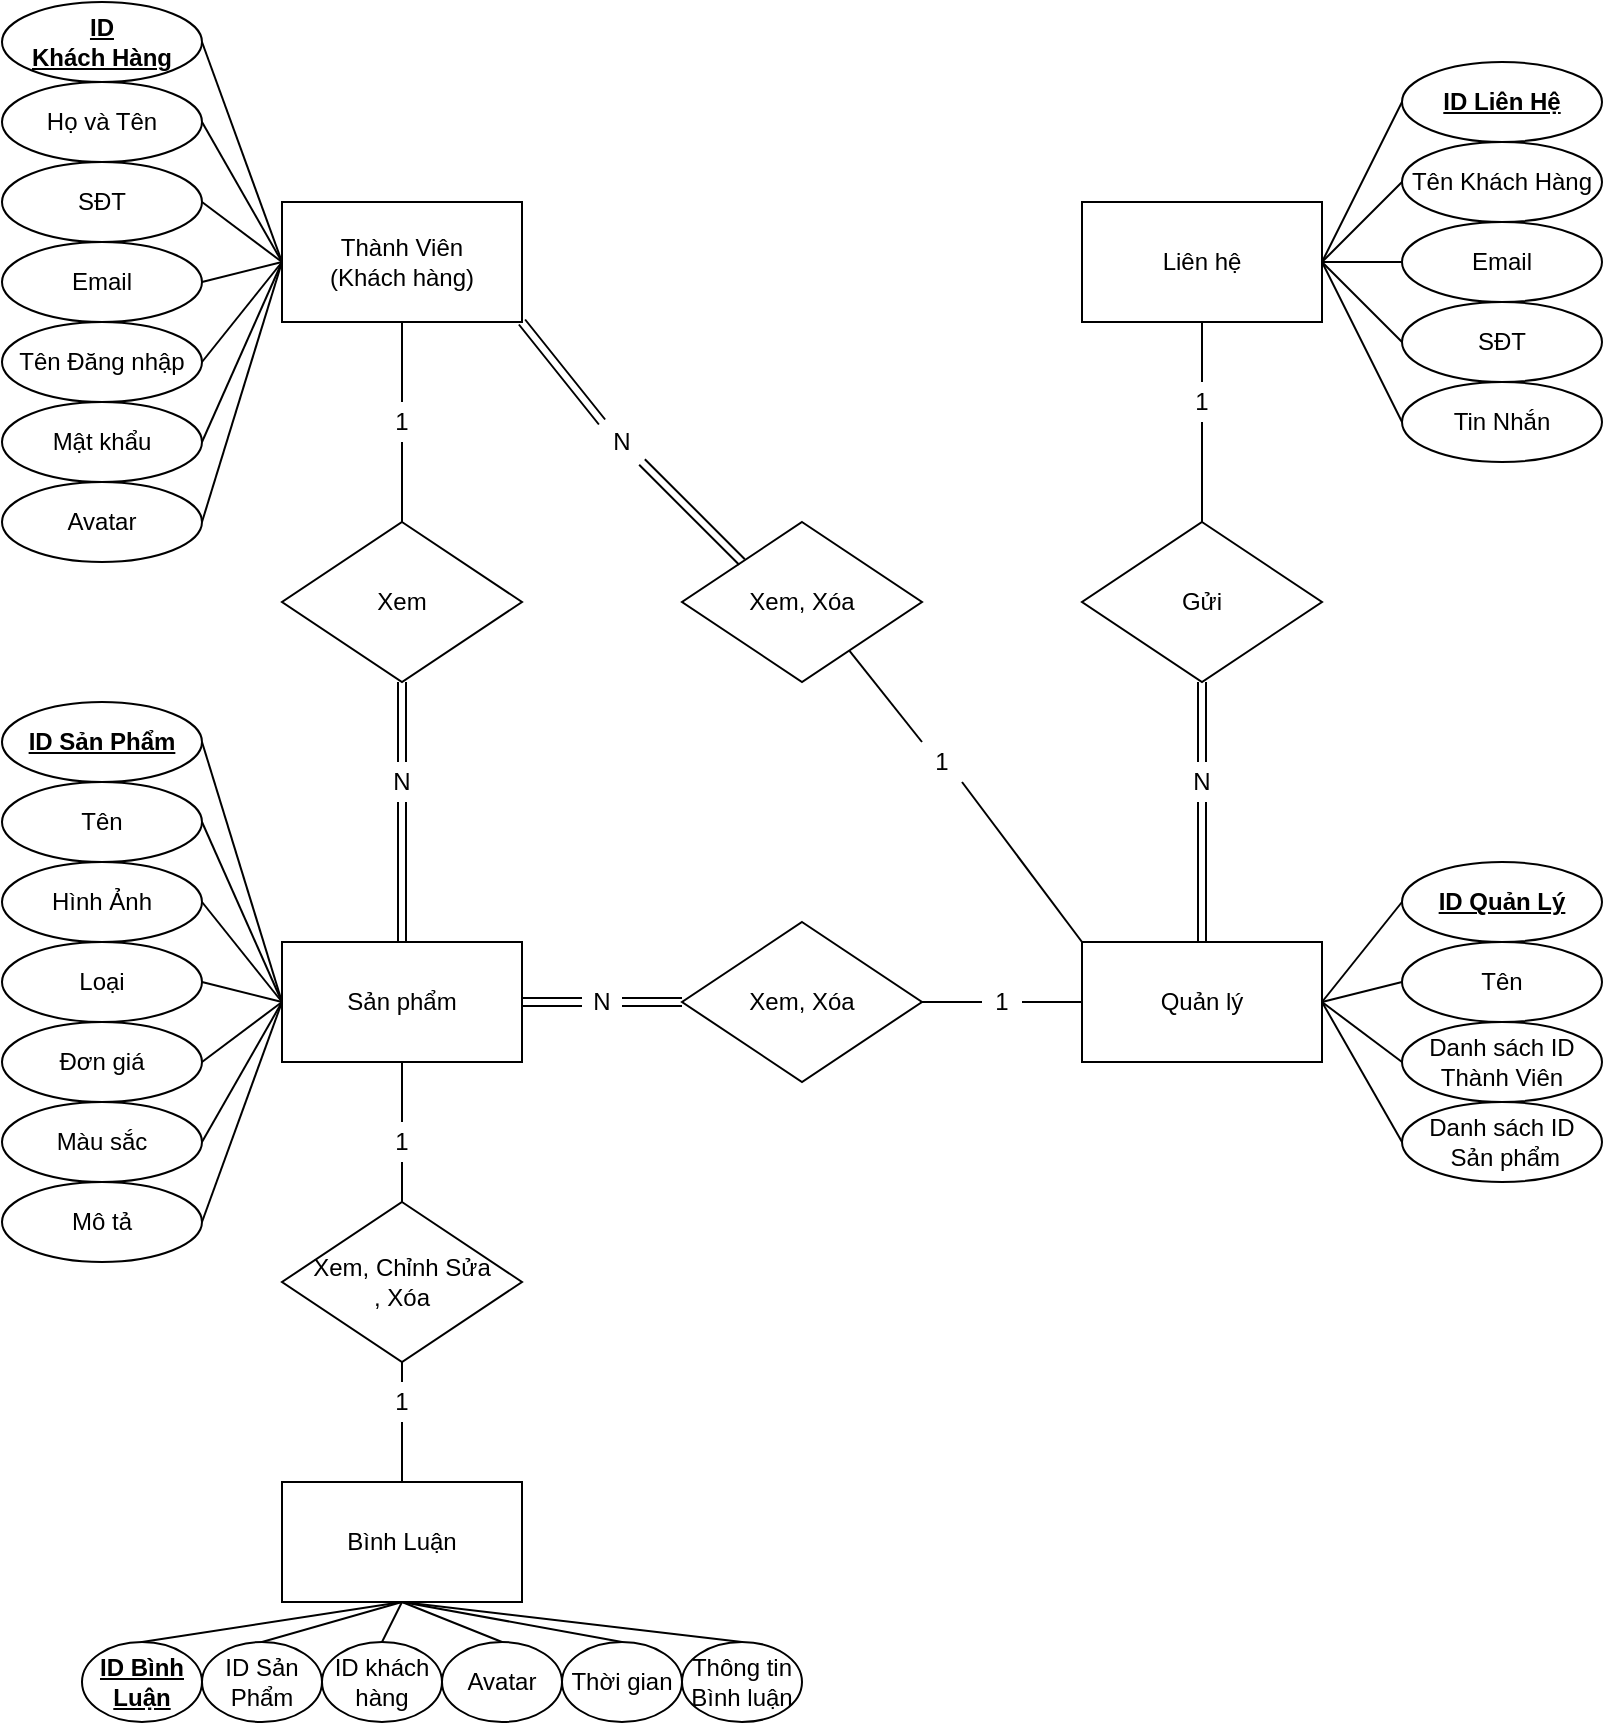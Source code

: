 <mxfile version="14.6.0" type="device"><diagram id="R2lEEEUBdFMjLlhIrx00" name="Page-1"><mxGraphModel dx="1038" dy="547" grid="1" gridSize="10" guides="1" tooltips="1" connect="1" arrows="1" fold="1" page="1" pageScale="1" pageWidth="850" pageHeight="1100" math="0" shadow="0" extFonts="Permanent Marker^https://fonts.googleapis.com/css?family=Permanent+Marker"><root><mxCell id="0"/><mxCell id="1" parent="0"/><mxCell id="VKq40Mh_r0XaEi5SrxX2-2" value="Thành Viên &lt;br&gt;(Khách hàng)" style="rounded=0;whiteSpace=wrap;html=1;gradientColor=none;" vertex="1" parent="1"><mxGeometry x="160" y="160" width="120" height="60" as="geometry"/></mxCell><mxCell id="VKq40Mh_r0XaEi5SrxX2-3" value="Quản lý" style="rounded=0;whiteSpace=wrap;html=1;gradientColor=none;" vertex="1" parent="1"><mxGeometry x="560" y="530" width="120" height="60" as="geometry"/></mxCell><mxCell id="VKq40Mh_r0XaEi5SrxX2-4" value="Sản phẩm" style="rounded=0;whiteSpace=wrap;html=1;gradientColor=none;" vertex="1" parent="1"><mxGeometry x="160" y="530" width="120" height="60" as="geometry"/></mxCell><mxCell id="VKq40Mh_r0XaEi5SrxX2-5" value="Liên hệ" style="rounded=0;whiteSpace=wrap;html=1;gradientColor=none;" vertex="1" parent="1"><mxGeometry x="560" y="160" width="120" height="60" as="geometry"/></mxCell><mxCell id="VKq40Mh_r0XaEi5SrxX2-6" value="&lt;b&gt;&lt;u&gt;&lt;font style=&quot;font-size: 12px&quot;&gt;ID &lt;br&gt;Khách Hàng&lt;/font&gt;&lt;/u&gt;&lt;/b&gt;" style="ellipse;whiteSpace=wrap;html=1;gradientColor=none;" vertex="1" parent="1"><mxGeometry x="20" y="60" width="100" height="40" as="geometry"/></mxCell><mxCell id="VKq40Mh_r0XaEi5SrxX2-8" value="Họ và Tên" style="ellipse;whiteSpace=wrap;html=1;gradientColor=none;" vertex="1" parent="1"><mxGeometry x="20" y="100" width="100" height="40" as="geometry"/></mxCell><mxCell id="VKq40Mh_r0XaEi5SrxX2-12" value="SĐT" style="ellipse;whiteSpace=wrap;html=1;gradientColor=none;" vertex="1" parent="1"><mxGeometry x="20" y="140" width="100" height="40" as="geometry"/></mxCell><mxCell id="VKq40Mh_r0XaEi5SrxX2-13" value="Email" style="ellipse;whiteSpace=wrap;html=1;gradientColor=none;" vertex="1" parent="1"><mxGeometry x="20" y="180" width="100" height="40" as="geometry"/></mxCell><mxCell id="VKq40Mh_r0XaEi5SrxX2-14" value="Tên Đăng nhập" style="ellipse;whiteSpace=wrap;html=1;gradientColor=none;" vertex="1" parent="1"><mxGeometry x="20" y="220" width="100" height="40" as="geometry"/></mxCell><mxCell id="VKq40Mh_r0XaEi5SrxX2-15" value="Mật khẩu" style="ellipse;whiteSpace=wrap;html=1;gradientColor=none;" vertex="1" parent="1"><mxGeometry x="20" y="260" width="100" height="40" as="geometry"/></mxCell><mxCell id="VKq40Mh_r0XaEi5SrxX2-20" value="" style="endArrow=none;html=1;exitX=1;exitY=0.5;exitDx=0;exitDy=0;entryX=0;entryY=0.5;entryDx=0;entryDy=0;" edge="1" parent="1" source="VKq40Mh_r0XaEi5SrxX2-15" target="VKq40Mh_r0XaEi5SrxX2-2"><mxGeometry width="50" height="50" relative="1" as="geometry"><mxPoint x="400" y="290" as="sourcePoint"/><mxPoint x="450" y="240" as="targetPoint"/></mxGeometry></mxCell><mxCell id="VKq40Mh_r0XaEi5SrxX2-21" value="" style="endArrow=none;html=1;exitX=1;exitY=0.5;exitDx=0;exitDy=0;entryX=0;entryY=0.5;entryDx=0;entryDy=0;" edge="1" parent="1" source="VKq40Mh_r0XaEi5SrxX2-14" target="VKq40Mh_r0XaEi5SrxX2-2"><mxGeometry width="50" height="50" relative="1" as="geometry"><mxPoint x="400" y="290" as="sourcePoint"/><mxPoint x="450" y="240" as="targetPoint"/></mxGeometry></mxCell><mxCell id="VKq40Mh_r0XaEi5SrxX2-22" value="" style="endArrow=none;html=1;entryX=0;entryY=0.5;entryDx=0;entryDy=0;exitX=1;exitY=0.5;exitDx=0;exitDy=0;" edge="1" parent="1" source="VKq40Mh_r0XaEi5SrxX2-13" target="VKq40Mh_r0XaEi5SrxX2-2"><mxGeometry width="50" height="50" relative="1" as="geometry"><mxPoint x="400" y="290" as="sourcePoint"/><mxPoint x="450" y="240" as="targetPoint"/></mxGeometry></mxCell><mxCell id="VKq40Mh_r0XaEi5SrxX2-23" value="" style="endArrow=none;html=1;exitX=1;exitY=0.5;exitDx=0;exitDy=0;entryX=0;entryY=0.5;entryDx=0;entryDy=0;" edge="1" parent="1" source="VKq40Mh_r0XaEi5SrxX2-12" target="VKq40Mh_r0XaEi5SrxX2-2"><mxGeometry width="50" height="50" relative="1" as="geometry"><mxPoint x="400" y="290" as="sourcePoint"/><mxPoint x="450" y="240" as="targetPoint"/></mxGeometry></mxCell><mxCell id="VKq40Mh_r0XaEi5SrxX2-24" value="" style="endArrow=none;html=1;exitX=0;exitY=0.5;exitDx=0;exitDy=0;entryX=1;entryY=0.5;entryDx=0;entryDy=0;" edge="1" parent="1" source="VKq40Mh_r0XaEi5SrxX2-2" target="VKq40Mh_r0XaEi5SrxX2-8"><mxGeometry width="50" height="50" relative="1" as="geometry"><mxPoint x="400" y="290" as="sourcePoint"/><mxPoint x="450" y="240" as="targetPoint"/></mxGeometry></mxCell><mxCell id="VKq40Mh_r0XaEi5SrxX2-25" value="" style="endArrow=none;html=1;exitX=0;exitY=0.5;exitDx=0;exitDy=0;entryX=1;entryY=0.5;entryDx=0;entryDy=0;" edge="1" parent="1" source="VKq40Mh_r0XaEi5SrxX2-2" target="VKq40Mh_r0XaEi5SrxX2-6"><mxGeometry width="50" height="50" relative="1" as="geometry"><mxPoint x="400" y="290" as="sourcePoint"/><mxPoint x="450" y="240" as="targetPoint"/></mxGeometry></mxCell><mxCell id="VKq40Mh_r0XaEi5SrxX2-30" value="&lt;b&gt;&lt;u&gt;ID Sản Phẩm&lt;/u&gt;&lt;/b&gt;" style="ellipse;whiteSpace=wrap;html=1;gradientColor=none;" vertex="1" parent="1"><mxGeometry x="20" y="410" width="100" height="40" as="geometry"/></mxCell><mxCell id="VKq40Mh_r0XaEi5SrxX2-31" value="Tên" style="ellipse;whiteSpace=wrap;html=1;gradientColor=none;" vertex="1" parent="1"><mxGeometry x="20" y="450" width="100" height="40" as="geometry"/></mxCell><mxCell id="VKq40Mh_r0XaEi5SrxX2-32" value="Avatar" style="ellipse;whiteSpace=wrap;html=1;gradientColor=none;" vertex="1" parent="1"><mxGeometry x="20" y="300" width="100" height="40" as="geometry"/></mxCell><mxCell id="VKq40Mh_r0XaEi5SrxX2-33" value="" style="endArrow=none;html=1;exitX=1;exitY=0.5;exitDx=0;exitDy=0;entryX=0;entryY=0.5;entryDx=0;entryDy=0;" edge="1" parent="1" source="VKq40Mh_r0XaEi5SrxX2-32" target="VKq40Mh_r0XaEi5SrxX2-2"><mxGeometry width="50" height="50" relative="1" as="geometry"><mxPoint x="400" y="290" as="sourcePoint"/><mxPoint x="450" y="240" as="targetPoint"/></mxGeometry></mxCell><mxCell id="VKq40Mh_r0XaEi5SrxX2-34" value="Hình Ảnh&lt;span style=&quot;color: rgba(0 , 0 , 0 , 0) ; font-family: monospace ; font-size: 0px&quot;&gt;%3CmxGraphModel%3E%3Croot%3E%3CmxCell%20id%3D%220%22%2F%3E%3CmxCell%20id%3D%221%22%20parent%3D%220%22%2F%3E%3CmxCell%20id%3D%222%22%20value%3D%22T%C3%AAn%22%20style%3D%22ellipse%3BwhiteSpace%3Dwrap%3Bhtml%3D1%3BgradientColor%3Dnone%3B%22%20vertex%3D%221%22%20parent%3D%221%22%3E%3CmxGeometry%20x%3D%2220%22%20y%3D%22440%22%20width%3D%22100%22%20height%3D%2240%22%20as%3D%22geometry%22%2F%3E%3C%2FmxCell%3E%3C%2Froot%3E%3C%2FmxGraphModel%3E&lt;/span&gt;" style="ellipse;whiteSpace=wrap;html=1;gradientColor=none;" vertex="1" parent="1"><mxGeometry x="20" y="490" width="100" height="40" as="geometry"/></mxCell><mxCell id="VKq40Mh_r0XaEi5SrxX2-35" value="Loại" style="ellipse;whiteSpace=wrap;html=1;gradientColor=none;" vertex="1" parent="1"><mxGeometry x="20" y="530" width="100" height="40" as="geometry"/></mxCell><mxCell id="VKq40Mh_r0XaEi5SrxX2-36" value="Đơn giá" style="ellipse;whiteSpace=wrap;html=1;gradientColor=none;" vertex="1" parent="1"><mxGeometry x="20" y="570" width="100" height="40" as="geometry"/></mxCell><mxCell id="VKq40Mh_r0XaEi5SrxX2-37" value="Màu sắc" style="ellipse;whiteSpace=wrap;html=1;gradientColor=none;" vertex="1" parent="1"><mxGeometry x="20" y="610" width="100" height="40" as="geometry"/></mxCell><mxCell id="VKq40Mh_r0XaEi5SrxX2-38" value="Mô tả" style="ellipse;whiteSpace=wrap;html=1;gradientColor=none;" vertex="1" parent="1"><mxGeometry x="20" y="650" width="100" height="40" as="geometry"/></mxCell><mxCell id="VKq40Mh_r0XaEi5SrxX2-39" value="" style="endArrow=none;html=1;entryX=1;entryY=0.5;entryDx=0;entryDy=0;exitX=0;exitY=0.5;exitDx=0;exitDy=0;" edge="1" parent="1" source="VKq40Mh_r0XaEi5SrxX2-4" target="VKq40Mh_r0XaEi5SrxX2-30"><mxGeometry width="50" height="50" relative="1" as="geometry"><mxPoint x="400" y="610" as="sourcePoint"/><mxPoint x="450" y="560" as="targetPoint"/></mxGeometry></mxCell><mxCell id="VKq40Mh_r0XaEi5SrxX2-40" value="" style="endArrow=none;html=1;exitX=0;exitY=0.5;exitDx=0;exitDy=0;entryX=1;entryY=0.5;entryDx=0;entryDy=0;" edge="1" parent="1" source="VKq40Mh_r0XaEi5SrxX2-4" target="VKq40Mh_r0XaEi5SrxX2-31"><mxGeometry width="50" height="50" relative="1" as="geometry"><mxPoint x="400" y="610" as="sourcePoint"/><mxPoint x="450" y="560" as="targetPoint"/></mxGeometry></mxCell><mxCell id="VKq40Mh_r0XaEi5SrxX2-41" value="" style="endArrow=none;html=1;exitX=0;exitY=0.5;exitDx=0;exitDy=0;entryX=1;entryY=0.5;entryDx=0;entryDy=0;" edge="1" parent="1" source="VKq40Mh_r0XaEi5SrxX2-4" target="VKq40Mh_r0XaEi5SrxX2-34"><mxGeometry width="50" height="50" relative="1" as="geometry"><mxPoint x="400" y="610" as="sourcePoint"/><mxPoint x="450" y="560" as="targetPoint"/></mxGeometry></mxCell><mxCell id="VKq40Mh_r0XaEi5SrxX2-42" value="" style="endArrow=none;html=1;exitX=0;exitY=0.5;exitDx=0;exitDy=0;entryX=1;entryY=0.5;entryDx=0;entryDy=0;" edge="1" parent="1" source="VKq40Mh_r0XaEi5SrxX2-4" target="VKq40Mh_r0XaEi5SrxX2-35"><mxGeometry width="50" height="50" relative="1" as="geometry"><mxPoint x="400" y="610" as="sourcePoint"/><mxPoint x="450" y="560" as="targetPoint"/></mxGeometry></mxCell><mxCell id="VKq40Mh_r0XaEi5SrxX2-43" value="" style="endArrow=none;html=1;exitX=0;exitY=0.5;exitDx=0;exitDy=0;entryX=1;entryY=0.5;entryDx=0;entryDy=0;" edge="1" parent="1" source="VKq40Mh_r0XaEi5SrxX2-4" target="VKq40Mh_r0XaEi5SrxX2-36"><mxGeometry width="50" height="50" relative="1" as="geometry"><mxPoint x="400" y="610" as="sourcePoint"/><mxPoint x="450" y="560" as="targetPoint"/></mxGeometry></mxCell><mxCell id="VKq40Mh_r0XaEi5SrxX2-44" value="" style="endArrow=none;html=1;exitX=0;exitY=0.5;exitDx=0;exitDy=0;entryX=1;entryY=0.5;entryDx=0;entryDy=0;" edge="1" parent="1" source="VKq40Mh_r0XaEi5SrxX2-4" target="VKq40Mh_r0XaEi5SrxX2-37"><mxGeometry width="50" height="50" relative="1" as="geometry"><mxPoint x="400" y="610" as="sourcePoint"/><mxPoint x="450" y="560" as="targetPoint"/></mxGeometry></mxCell><mxCell id="VKq40Mh_r0XaEi5SrxX2-45" value="" style="endArrow=none;html=1;entryX=0;entryY=0.5;entryDx=0;entryDy=0;exitX=1;exitY=0.5;exitDx=0;exitDy=0;" edge="1" parent="1" source="VKq40Mh_r0XaEi5SrxX2-38" target="VKq40Mh_r0XaEi5SrxX2-4"><mxGeometry width="50" height="50" relative="1" as="geometry"><mxPoint x="400" y="610" as="sourcePoint"/><mxPoint x="450" y="560" as="targetPoint"/></mxGeometry></mxCell><mxCell id="VKq40Mh_r0XaEi5SrxX2-46" value="Xem" style="rhombus;whiteSpace=wrap;html=1;gradientColor=none;" vertex="1" parent="1"><mxGeometry x="160" y="320" width="120" height="80" as="geometry"/></mxCell><mxCell id="VKq40Mh_r0XaEi5SrxX2-47" value="" style="endArrow=none;html=1;entryX=0.5;entryY=1;entryDx=0;entryDy=0;exitX=0.5;exitY=0;exitDx=0;exitDy=0;startArrow=none;" edge="1" parent="1" source="VKq40Mh_r0XaEi5SrxX2-49" target="VKq40Mh_r0XaEi5SrxX2-2"><mxGeometry width="50" height="50" relative="1" as="geometry"><mxPoint x="400" y="290" as="sourcePoint"/><mxPoint x="450" y="240" as="targetPoint"/></mxGeometry></mxCell><mxCell id="VKq40Mh_r0XaEi5SrxX2-48" value="" style="endArrow=none;html=1;entryX=0.5;entryY=1;entryDx=0;entryDy=0;exitX=0.5;exitY=0;exitDx=0;exitDy=0;rounded=1;shape=link;startArrow=none;" edge="1" parent="1" source="VKq40Mh_r0XaEi5SrxX2-50" target="VKq40Mh_r0XaEi5SrxX2-46"><mxGeometry width="50" height="50" relative="1" as="geometry"><mxPoint x="400" y="600" as="sourcePoint"/><mxPoint x="450" y="550" as="targetPoint"/></mxGeometry></mxCell><mxCell id="VKq40Mh_r0XaEi5SrxX2-50" value="N" style="text;html=1;strokeColor=none;fillColor=none;align=center;verticalAlign=middle;whiteSpace=wrap;rounded=0;" vertex="1" parent="1"><mxGeometry x="200" y="440" width="40" height="20" as="geometry"/></mxCell><mxCell id="VKq40Mh_r0XaEi5SrxX2-51" value="" style="endArrow=none;html=1;entryX=0.5;entryY=1;entryDx=0;entryDy=0;exitX=0.5;exitY=0;exitDx=0;exitDy=0;rounded=1;shape=link;" edge="1" parent="1" source="VKq40Mh_r0XaEi5SrxX2-4" target="VKq40Mh_r0XaEi5SrxX2-50"><mxGeometry width="50" height="50" relative="1" as="geometry"><mxPoint x="220" y="530" as="sourcePoint"/><mxPoint x="220" y="360" as="targetPoint"/></mxGeometry></mxCell><mxCell id="VKq40Mh_r0XaEi5SrxX2-49" value="1" style="text;html=1;strokeColor=none;fillColor=none;align=center;verticalAlign=middle;whiteSpace=wrap;rounded=0;" vertex="1" parent="1"><mxGeometry x="200" y="260" width="40" height="20" as="geometry"/></mxCell><mxCell id="VKq40Mh_r0XaEi5SrxX2-52" value="" style="endArrow=none;html=1;entryX=0.5;entryY=1;entryDx=0;entryDy=0;exitX=0.5;exitY=0;exitDx=0;exitDy=0;" edge="1" parent="1" source="VKq40Mh_r0XaEi5SrxX2-46" target="VKq40Mh_r0XaEi5SrxX2-49"><mxGeometry width="50" height="50" relative="1" as="geometry"><mxPoint x="220" y="320" as="sourcePoint"/><mxPoint x="220" y="220" as="targetPoint"/></mxGeometry></mxCell><mxCell id="VKq40Mh_r0XaEi5SrxX2-53" value="&lt;b&gt;&lt;u&gt;ID Quản Lý&lt;/u&gt;&lt;/b&gt;" style="ellipse;whiteSpace=wrap;html=1;gradientColor=none;" vertex="1" parent="1"><mxGeometry x="720" y="490" width="100" height="40" as="geometry"/></mxCell><mxCell id="VKq40Mh_r0XaEi5SrxX2-54" value="Tên" style="ellipse;whiteSpace=wrap;html=1;gradientColor=none;" vertex="1" parent="1"><mxGeometry x="720" y="530" width="100" height="40" as="geometry"/></mxCell><mxCell id="VKq40Mh_r0XaEi5SrxX2-55" value="Danh sách ID Thành Viên" style="ellipse;whiteSpace=wrap;html=1;gradientColor=none;" vertex="1" parent="1"><mxGeometry x="720" y="570" width="100" height="40" as="geometry"/></mxCell><mxCell id="VKq40Mh_r0XaEi5SrxX2-56" value="" style="endArrow=none;html=1;strokeColor=#000000;entryX=0;entryY=0.5;entryDx=0;entryDy=0;exitX=1;exitY=0.5;exitDx=0;exitDy=0;" edge="1" parent="1" source="VKq40Mh_r0XaEi5SrxX2-3" target="VKq40Mh_r0XaEi5SrxX2-53"><mxGeometry width="50" height="50" relative="1" as="geometry"><mxPoint x="400" y="640" as="sourcePoint"/><mxPoint x="450" y="590" as="targetPoint"/></mxGeometry></mxCell><mxCell id="VKq40Mh_r0XaEi5SrxX2-57" value="" style="endArrow=none;html=1;strokeColor=#000000;entryX=0;entryY=0.5;entryDx=0;entryDy=0;exitX=1;exitY=0.5;exitDx=0;exitDy=0;" edge="1" parent="1" source="VKq40Mh_r0XaEi5SrxX2-3" target="VKq40Mh_r0XaEi5SrxX2-54"><mxGeometry width="50" height="50" relative="1" as="geometry"><mxPoint x="400" y="640" as="sourcePoint"/><mxPoint x="450" y="590" as="targetPoint"/></mxGeometry></mxCell><mxCell id="VKq40Mh_r0XaEi5SrxX2-58" value="" style="endArrow=none;html=1;strokeColor=#000000;entryX=0;entryY=0.5;entryDx=0;entryDy=0;exitX=1;exitY=0.5;exitDx=0;exitDy=0;" edge="1" parent="1" source="VKq40Mh_r0XaEi5SrxX2-3" target="VKq40Mh_r0XaEi5SrxX2-55"><mxGeometry width="50" height="50" relative="1" as="geometry"><mxPoint x="400" y="640" as="sourcePoint"/><mxPoint x="450" y="590" as="targetPoint"/></mxGeometry></mxCell><mxCell id="VKq40Mh_r0XaEi5SrxX2-59" value="Danh sách ID&lt;br&gt;&amp;nbsp;Sản phẩm" style="ellipse;whiteSpace=wrap;html=1;gradientColor=none;" vertex="1" parent="1"><mxGeometry x="720" y="610" width="100" height="40" as="geometry"/></mxCell><mxCell id="VKq40Mh_r0XaEi5SrxX2-60" value="" style="endArrow=none;html=1;strokeColor=#000000;entryX=1;entryY=0.5;entryDx=0;entryDy=0;exitX=0;exitY=0.5;exitDx=0;exitDy=0;" edge="1" parent="1" source="VKq40Mh_r0XaEi5SrxX2-59" target="VKq40Mh_r0XaEi5SrxX2-3"><mxGeometry width="50" height="50" relative="1" as="geometry"><mxPoint x="400" y="590" as="sourcePoint"/><mxPoint x="450" y="540" as="targetPoint"/></mxGeometry></mxCell><mxCell id="VKq40Mh_r0XaEi5SrxX2-68" value="Xem, Xóa" style="rhombus;whiteSpace=wrap;html=1;gradientColor=none;" vertex="1" parent="1"><mxGeometry x="360" y="520" width="120" height="80" as="geometry"/></mxCell><mxCell id="VKq40Mh_r0XaEi5SrxX2-69" value="" style="endArrow=none;html=1;strokeColor=#000000;exitX=0;exitY=0.5;exitDx=0;exitDy=0;entryX=1;entryY=0.5;entryDx=0;entryDy=0;startArrow=none;shape=link;" edge="1" parent="1" source="VKq40Mh_r0XaEi5SrxX2-129" target="VKq40Mh_r0XaEi5SrxX2-4"><mxGeometry width="50" height="50" relative="1" as="geometry"><mxPoint x="400" y="590" as="sourcePoint"/><mxPoint x="450" y="540" as="targetPoint"/></mxGeometry></mxCell><mxCell id="VKq40Mh_r0XaEi5SrxX2-70" value="" style="endArrow=none;html=1;strokeColor=#000000;entryX=0;entryY=0.5;entryDx=0;entryDy=0;exitX=1;exitY=0.5;exitDx=0;exitDy=0;startArrow=none;" edge="1" parent="1" source="VKq40Mh_r0XaEi5SrxX2-127" target="VKq40Mh_r0XaEi5SrxX2-3"><mxGeometry width="50" height="50" relative="1" as="geometry"><mxPoint x="400" y="590" as="sourcePoint"/><mxPoint x="450" y="540" as="targetPoint"/></mxGeometry></mxCell><mxCell id="VKq40Mh_r0XaEi5SrxX2-71" value="Xem, Xóa" style="rhombus;whiteSpace=wrap;html=1;gradientColor=none;" vertex="1" parent="1"><mxGeometry x="360" y="320" width="120" height="80" as="geometry"/></mxCell><mxCell id="VKq40Mh_r0XaEi5SrxX2-73" value="" style="endArrow=none;html=1;strokeColor=#000000;entryX=0.75;entryY=1;entryDx=0;entryDy=0;exitX=0;exitY=0;exitDx=0;exitDy=0;shape=link;" edge="1" parent="1" source="VKq40Mh_r0XaEi5SrxX2-71" target="VKq40Mh_r0XaEi5SrxX2-117"><mxGeometry width="50" height="50" relative="1" as="geometry"><mxPoint x="400" y="280" as="sourcePoint"/><mxPoint x="450" y="230" as="targetPoint"/></mxGeometry></mxCell><mxCell id="VKq40Mh_r0XaEi5SrxX2-74" value="&lt;b&gt;&lt;u&gt;ID Liên Hệ&lt;/u&gt;&lt;/b&gt;" style="ellipse;whiteSpace=wrap;html=1;gradientColor=none;" vertex="1" parent="1"><mxGeometry x="720" y="90" width="100" height="40" as="geometry"/></mxCell><mxCell id="VKq40Mh_r0XaEi5SrxX2-75" value="Tên Khách Hàng" style="ellipse;whiteSpace=wrap;html=1;gradientColor=none;" vertex="1" parent="1"><mxGeometry x="720" y="130" width="100" height="40" as="geometry"/></mxCell><mxCell id="VKq40Mh_r0XaEi5SrxX2-76" value="Email" style="ellipse;whiteSpace=wrap;html=1;gradientColor=none;" vertex="1" parent="1"><mxGeometry x="720" y="170" width="100" height="40" as="geometry"/></mxCell><mxCell id="VKq40Mh_r0XaEi5SrxX2-77" value="SĐT" style="ellipse;whiteSpace=wrap;html=1;gradientColor=none;" vertex="1" parent="1"><mxGeometry x="720" y="210" width="100" height="40" as="geometry"/></mxCell><mxCell id="VKq40Mh_r0XaEi5SrxX2-78" value="Tin Nhắn" style="ellipse;whiteSpace=wrap;html=1;gradientColor=none;" vertex="1" parent="1"><mxGeometry x="720" y="250" width="100" height="40" as="geometry"/></mxCell><mxCell id="VKq40Mh_r0XaEi5SrxX2-79" value="" style="endArrow=none;html=1;strokeColor=#000000;entryX=0;entryY=0.5;entryDx=0;entryDy=0;exitX=1;exitY=0.5;exitDx=0;exitDy=0;" edge="1" parent="1" source="VKq40Mh_r0XaEi5SrxX2-5" target="VKq40Mh_r0XaEi5SrxX2-74"><mxGeometry width="50" height="50" relative="1" as="geometry"><mxPoint x="400" y="320" as="sourcePoint"/><mxPoint x="450" y="270" as="targetPoint"/></mxGeometry></mxCell><mxCell id="VKq40Mh_r0XaEi5SrxX2-83" value="" style="endArrow=none;html=1;strokeColor=#000000;entryX=0;entryY=0.5;entryDx=0;entryDy=0;exitX=1;exitY=0.5;exitDx=0;exitDy=0;" edge="1" parent="1" source="VKq40Mh_r0XaEi5SrxX2-5" target="VKq40Mh_r0XaEi5SrxX2-75"><mxGeometry width="50" height="50" relative="1" as="geometry"><mxPoint x="400" y="320" as="sourcePoint"/><mxPoint x="450" y="270" as="targetPoint"/></mxGeometry></mxCell><mxCell id="VKq40Mh_r0XaEi5SrxX2-84" value="" style="endArrow=none;html=1;strokeColor=#000000;entryX=0;entryY=0.5;entryDx=0;entryDy=0;exitX=1;exitY=0.5;exitDx=0;exitDy=0;" edge="1" parent="1" source="VKq40Mh_r0XaEi5SrxX2-5" target="VKq40Mh_r0XaEi5SrxX2-76"><mxGeometry width="50" height="50" relative="1" as="geometry"><mxPoint x="400" y="320" as="sourcePoint"/><mxPoint x="450" y="270" as="targetPoint"/></mxGeometry></mxCell><mxCell id="VKq40Mh_r0XaEi5SrxX2-85" value="" style="endArrow=none;html=1;strokeColor=#000000;entryX=0;entryY=0.5;entryDx=0;entryDy=0;exitX=1;exitY=0.5;exitDx=0;exitDy=0;" edge="1" parent="1" source="VKq40Mh_r0XaEi5SrxX2-5" target="VKq40Mh_r0XaEi5SrxX2-77"><mxGeometry width="50" height="50" relative="1" as="geometry"><mxPoint x="400" y="320" as="sourcePoint"/><mxPoint x="450" y="270" as="targetPoint"/></mxGeometry></mxCell><mxCell id="VKq40Mh_r0XaEi5SrxX2-86" value="" style="endArrow=none;html=1;strokeColor=#000000;entryX=0;entryY=0.5;entryDx=0;entryDy=0;exitX=1;exitY=0.5;exitDx=0;exitDy=0;" edge="1" parent="1" source="VKq40Mh_r0XaEi5SrxX2-5" target="VKq40Mh_r0XaEi5SrxX2-78"><mxGeometry width="50" height="50" relative="1" as="geometry"><mxPoint x="400" y="320" as="sourcePoint"/><mxPoint x="450" y="270" as="targetPoint"/></mxGeometry></mxCell><mxCell id="VKq40Mh_r0XaEi5SrxX2-88" value="Bình Luận" style="rounded=0;whiteSpace=wrap;html=1;gradientColor=none;" vertex="1" parent="1"><mxGeometry x="160" y="800" width="120" height="60" as="geometry"/></mxCell><mxCell id="VKq40Mh_r0XaEi5SrxX2-89" value="Xem, Chỉnh Sửa&lt;br&gt;, Xóa" style="rhombus;whiteSpace=wrap;html=1;gradientColor=none;" vertex="1" parent="1"><mxGeometry x="160" y="660" width="120" height="80" as="geometry"/></mxCell><mxCell id="VKq40Mh_r0XaEi5SrxX2-90" value="" style="endArrow=none;html=1;strokeColor=#000000;entryX=0.5;entryY=1;entryDx=0;entryDy=0;exitX=0.5;exitY=0;exitDx=0;exitDy=0;" edge="1" parent="1" source="VKq40Mh_r0XaEi5SrxX2-89" target="VKq40Mh_r0XaEi5SrxX2-110"><mxGeometry width="50" height="50" relative="1" as="geometry"><mxPoint x="400" y="630" as="sourcePoint"/><mxPoint x="450" y="580" as="targetPoint"/></mxGeometry></mxCell><mxCell id="VKq40Mh_r0XaEi5SrxX2-93" value="&lt;b&gt;&lt;u&gt;ID Bình Luận&lt;/u&gt;&lt;/b&gt;" style="ellipse;whiteSpace=wrap;html=1;gradientColor=none;" vertex="1" parent="1"><mxGeometry x="60" y="880" width="60" height="40" as="geometry"/></mxCell><mxCell id="VKq40Mh_r0XaEi5SrxX2-94" value="ID Sản Phẩm" style="ellipse;whiteSpace=wrap;html=1;gradientColor=none;" vertex="1" parent="1"><mxGeometry x="120" y="880" width="60" height="40" as="geometry"/></mxCell><mxCell id="VKq40Mh_r0XaEi5SrxX2-96" value="ID khách hàng" style="ellipse;whiteSpace=wrap;html=1;gradientColor=none;" vertex="1" parent="1"><mxGeometry x="180" y="880" width="60" height="40" as="geometry"/></mxCell><mxCell id="VKq40Mh_r0XaEi5SrxX2-98" value="Avatar" style="ellipse;whiteSpace=wrap;html=1;gradientColor=none;" vertex="1" parent="1"><mxGeometry x="240" y="880" width="60" height="40" as="geometry"/></mxCell><mxCell id="VKq40Mh_r0XaEi5SrxX2-99" value="Thời gian" style="ellipse;whiteSpace=wrap;html=1;gradientColor=none;" vertex="1" parent="1"><mxGeometry x="300" y="880" width="60" height="40" as="geometry"/></mxCell><mxCell id="VKq40Mh_r0XaEi5SrxX2-100" value="Thông tin Bình luận" style="ellipse;whiteSpace=wrap;html=1;gradientColor=none;" vertex="1" parent="1"><mxGeometry x="360" y="880" width="60" height="40" as="geometry"/></mxCell><mxCell id="VKq40Mh_r0XaEi5SrxX2-101" value="" style="endArrow=none;html=1;strokeColor=#000000;entryX=0.5;entryY=1;entryDx=0;entryDy=0;exitX=0.5;exitY=0;exitDx=0;exitDy=0;" edge="1" parent="1" source="VKq40Mh_r0XaEi5SrxX2-93" target="VKq40Mh_r0XaEi5SrxX2-88"><mxGeometry width="50" height="50" relative="1" as="geometry"><mxPoint x="400" y="930" as="sourcePoint"/><mxPoint x="450" y="880" as="targetPoint"/></mxGeometry></mxCell><mxCell id="VKq40Mh_r0XaEi5SrxX2-102" value="" style="endArrow=none;html=1;strokeColor=#000000;exitX=0.5;exitY=0;exitDx=0;exitDy=0;" edge="1" parent="1" source="VKq40Mh_r0XaEi5SrxX2-94"><mxGeometry width="50" height="50" relative="1" as="geometry"><mxPoint x="100" y="890" as="sourcePoint"/><mxPoint x="220" y="860" as="targetPoint"/></mxGeometry></mxCell><mxCell id="VKq40Mh_r0XaEi5SrxX2-103" value="" style="endArrow=none;html=1;strokeColor=#000000;exitX=0.5;exitY=0;exitDx=0;exitDy=0;entryX=0.5;entryY=1;entryDx=0;entryDy=0;" edge="1" parent="1" source="VKq40Mh_r0XaEi5SrxX2-96" target="VKq40Mh_r0XaEi5SrxX2-88"><mxGeometry width="50" height="50" relative="1" as="geometry"><mxPoint x="160" y="890" as="sourcePoint"/><mxPoint x="220" y="860" as="targetPoint"/></mxGeometry></mxCell><mxCell id="VKq40Mh_r0XaEi5SrxX2-104" value="" style="endArrow=none;html=1;strokeColor=#000000;exitX=0.5;exitY=0;exitDx=0;exitDy=0;entryX=0.5;entryY=1;entryDx=0;entryDy=0;" edge="1" parent="1" source="VKq40Mh_r0XaEi5SrxX2-98" target="VKq40Mh_r0XaEi5SrxX2-88"><mxGeometry width="50" height="50" relative="1" as="geometry"><mxPoint x="170" y="900" as="sourcePoint"/><mxPoint x="240" y="880" as="targetPoint"/></mxGeometry></mxCell><mxCell id="VKq40Mh_r0XaEi5SrxX2-105" value="" style="endArrow=none;html=1;strokeColor=#000000;exitX=0.5;exitY=1;exitDx=0;exitDy=0;entryX=0.5;entryY=0;entryDx=0;entryDy=0;" edge="1" parent="1" source="VKq40Mh_r0XaEi5SrxX2-88" target="VKq40Mh_r0XaEi5SrxX2-99"><mxGeometry width="50" height="50" relative="1" as="geometry"><mxPoint x="180" y="910" as="sourcePoint"/><mxPoint x="250" y="890" as="targetPoint"/></mxGeometry></mxCell><mxCell id="VKq40Mh_r0XaEi5SrxX2-106" value="" style="endArrow=none;html=1;strokeColor=#000000;exitX=0.5;exitY=1;exitDx=0;exitDy=0;entryX=0.5;entryY=0;entryDx=0;entryDy=0;" edge="1" parent="1" source="VKq40Mh_r0XaEi5SrxX2-88" target="VKq40Mh_r0XaEi5SrxX2-100"><mxGeometry width="50" height="50" relative="1" as="geometry"><mxPoint x="190" y="920" as="sourcePoint"/><mxPoint x="260" y="900" as="targetPoint"/></mxGeometry></mxCell><mxCell id="VKq40Mh_r0XaEi5SrxX2-107" value="Gửi" style="rhombus;whiteSpace=wrap;html=1;gradientColor=none;" vertex="1" parent="1"><mxGeometry x="560" y="320" width="120" height="80" as="geometry"/></mxCell><mxCell id="VKq40Mh_r0XaEi5SrxX2-108" value="" style="endArrow=none;html=1;strokeColor=#000000;entryX=0.5;entryY=1;entryDx=0;entryDy=0;exitX=0.5;exitY=0;exitDx=0;exitDy=0;" edge="1" parent="1" source="VKq40Mh_r0XaEi5SrxX2-107" target="VKq40Mh_r0XaEi5SrxX2-123"><mxGeometry width="50" height="50" relative="1" as="geometry"><mxPoint x="400" y="320" as="sourcePoint"/><mxPoint x="450" y="270" as="targetPoint"/></mxGeometry></mxCell><mxCell id="VKq40Mh_r0XaEi5SrxX2-109" value="" style="endArrow=none;html=1;strokeColor=#000000;entryX=0.5;entryY=1;entryDx=0;entryDy=0;exitX=0.5;exitY=0;exitDx=0;exitDy=0;shape=link;" edge="1" parent="1" source="VKq40Mh_r0XaEi5SrxX2-3" target="VKq40Mh_r0XaEi5SrxX2-125"><mxGeometry width="50" height="50" relative="1" as="geometry"><mxPoint x="400" y="320" as="sourcePoint"/><mxPoint x="450" y="270" as="targetPoint"/></mxGeometry></mxCell><mxCell id="VKq40Mh_r0XaEi5SrxX2-113" style="edgeStyle=orthogonalEdgeStyle;rounded=1;orthogonalLoop=1;jettySize=auto;html=1;exitX=0.5;exitY=0;exitDx=0;exitDy=0;entryX=0.5;entryY=1;entryDx=0;entryDy=0;strokeColor=#000000;endArrow=none;endFill=0;" edge="1" parent="1" source="VKq40Mh_r0XaEi5SrxX2-110" target="VKq40Mh_r0XaEi5SrxX2-4"><mxGeometry relative="1" as="geometry"/></mxCell><mxCell id="VKq40Mh_r0XaEi5SrxX2-110" value="1" style="text;html=1;strokeColor=none;fillColor=none;align=center;verticalAlign=middle;whiteSpace=wrap;rounded=0;" vertex="1" parent="1"><mxGeometry x="200" y="620" width="40" height="20" as="geometry"/></mxCell><mxCell id="VKq40Mh_r0XaEi5SrxX2-114" value="" style="endArrow=none;html=1;strokeColor=#000000;entryX=0.5;entryY=1;entryDx=0;entryDy=0;" edge="1" parent="1" target="VKq40Mh_r0XaEi5SrxX2-116"><mxGeometry width="50" height="50" relative="1" as="geometry"><mxPoint x="220" y="800" as="sourcePoint"/><mxPoint x="450" y="730" as="targetPoint"/></mxGeometry></mxCell><mxCell id="VKq40Mh_r0XaEi5SrxX2-115" style="edgeStyle=orthogonalEdgeStyle;rounded=1;orthogonalLoop=1;jettySize=auto;html=1;exitX=0.5;exitY=0;exitDx=0;exitDy=0;entryX=0.5;entryY=1;entryDx=0;entryDy=0;strokeColor=#000000;endArrow=none;endFill=0;" edge="1" parent="1" source="VKq40Mh_r0XaEi5SrxX2-116"><mxGeometry relative="1" as="geometry"><mxPoint x="220" y="740" as="targetPoint"/></mxGeometry></mxCell><mxCell id="VKq40Mh_r0XaEi5SrxX2-116" value="1" style="text;html=1;strokeColor=none;fillColor=none;align=center;verticalAlign=middle;whiteSpace=wrap;rounded=0;" vertex="1" parent="1"><mxGeometry x="200" y="750" width="40" height="20" as="geometry"/></mxCell><mxCell id="VKq40Mh_r0XaEi5SrxX2-117" value="N" style="text;html=1;strokeColor=none;fillColor=none;align=center;verticalAlign=middle;whiteSpace=wrap;rounded=0;" vertex="1" parent="1"><mxGeometry x="310" y="270" width="40" height="20" as="geometry"/></mxCell><mxCell id="VKq40Mh_r0XaEi5SrxX2-118" value="" style="endArrow=none;html=1;strokeColor=#000000;entryX=0.25;entryY=0;entryDx=0;entryDy=0;exitX=1;exitY=1;exitDx=0;exitDy=0;shape=link;" edge="1" parent="1" source="VKq40Mh_r0XaEi5SrxX2-2" target="VKq40Mh_r0XaEi5SrxX2-117"><mxGeometry width="50" height="50" relative="1" as="geometry"><mxPoint x="360" y="320" as="sourcePoint"/><mxPoint x="410" y="270" as="targetPoint"/></mxGeometry></mxCell><mxCell id="VKq40Mh_r0XaEi5SrxX2-119" value="1" style="text;html=1;strokeColor=none;fillColor=none;align=center;verticalAlign=middle;whiteSpace=wrap;rounded=0;" vertex="1" parent="1"><mxGeometry x="480" y="430" width="20" height="20" as="geometry"/></mxCell><mxCell id="VKq40Mh_r0XaEi5SrxX2-121" value="" style="endArrow=none;html=1;strokeColor=#000000;entryX=0;entryY=0;entryDx=0;entryDy=0;exitX=1;exitY=1;exitDx=0;exitDy=0;" edge="1" parent="1" source="VKq40Mh_r0XaEi5SrxX2-119" target="VKq40Mh_r0XaEi5SrxX2-3"><mxGeometry width="50" height="50" relative="1" as="geometry"><mxPoint x="360" y="500" as="sourcePoint"/><mxPoint x="410" y="450" as="targetPoint"/></mxGeometry></mxCell><mxCell id="VKq40Mh_r0XaEi5SrxX2-122" value="" style="endArrow=none;html=1;strokeColor=#000000;entryX=0.698;entryY=0.805;entryDx=0;entryDy=0;exitX=0;exitY=0;exitDx=0;exitDy=0;entryPerimeter=0;" edge="1" parent="1" source="VKq40Mh_r0XaEi5SrxX2-119" target="VKq40Mh_r0XaEi5SrxX2-71"><mxGeometry width="50" height="50" relative="1" as="geometry"><mxPoint x="360" y="500" as="sourcePoint"/><mxPoint x="410" y="450" as="targetPoint"/></mxGeometry></mxCell><mxCell id="VKq40Mh_r0XaEi5SrxX2-124" style="edgeStyle=orthogonalEdgeStyle;rounded=1;orthogonalLoop=1;jettySize=auto;html=1;exitX=0.5;exitY=0;exitDx=0;exitDy=0;entryX=0.5;entryY=1;entryDx=0;entryDy=0;endArrow=none;endFill=0;strokeColor=#000000;" edge="1" parent="1" source="VKq40Mh_r0XaEi5SrxX2-123" target="VKq40Mh_r0XaEi5SrxX2-5"><mxGeometry relative="1" as="geometry"/></mxCell><mxCell id="VKq40Mh_r0XaEi5SrxX2-123" value="1" style="text;html=1;strokeColor=none;fillColor=none;align=center;verticalAlign=middle;whiteSpace=wrap;rounded=0;" vertex="1" parent="1"><mxGeometry x="600" y="250" width="40" height="20" as="geometry"/></mxCell><mxCell id="VKq40Mh_r0XaEi5SrxX2-126" style="edgeStyle=orthogonalEdgeStyle;rounded=1;orthogonalLoop=1;jettySize=auto;html=1;exitX=0.5;exitY=0;exitDx=0;exitDy=0;entryX=0.5;entryY=1;entryDx=0;entryDy=0;endArrow=none;endFill=0;strokeColor=#000000;shape=link;" edge="1" parent="1" source="VKq40Mh_r0XaEi5SrxX2-125" target="VKq40Mh_r0XaEi5SrxX2-107"><mxGeometry relative="1" as="geometry"/></mxCell><mxCell id="VKq40Mh_r0XaEi5SrxX2-125" value="N" style="text;html=1;strokeColor=none;fillColor=none;align=center;verticalAlign=middle;whiteSpace=wrap;rounded=0;" vertex="1" parent="1"><mxGeometry x="600" y="440" width="40" height="20" as="geometry"/></mxCell><mxCell id="VKq40Mh_r0XaEi5SrxX2-127" value="1" style="text;html=1;strokeColor=none;fillColor=none;align=center;verticalAlign=middle;whiteSpace=wrap;rounded=0;" vertex="1" parent="1"><mxGeometry x="510" y="550" width="20" height="20" as="geometry"/></mxCell><mxCell id="VKq40Mh_r0XaEi5SrxX2-128" value="" style="endArrow=none;html=1;strokeColor=#000000;entryX=0;entryY=0.5;entryDx=0;entryDy=0;exitX=1;exitY=0.5;exitDx=0;exitDy=0;" edge="1" parent="1" source="VKq40Mh_r0XaEi5SrxX2-68" target="VKq40Mh_r0XaEi5SrxX2-127"><mxGeometry width="50" height="50" relative="1" as="geometry"><mxPoint x="480" y="560" as="sourcePoint"/><mxPoint x="560" y="560" as="targetPoint"/></mxGeometry></mxCell><mxCell id="VKq40Mh_r0XaEi5SrxX2-129" value="N" style="text;html=1;strokeColor=none;fillColor=none;align=center;verticalAlign=middle;whiteSpace=wrap;rounded=0;" vertex="1" parent="1"><mxGeometry x="310" y="550" width="20" height="20" as="geometry"/></mxCell><mxCell id="VKq40Mh_r0XaEi5SrxX2-130" value="" style="endArrow=none;html=1;strokeColor=#000000;exitX=0;exitY=0.5;exitDx=0;exitDy=0;entryX=1;entryY=0.5;entryDx=0;entryDy=0;shape=link;" edge="1" parent="1" source="VKq40Mh_r0XaEi5SrxX2-68" target="VKq40Mh_r0XaEi5SrxX2-129"><mxGeometry width="50" height="50" relative="1" as="geometry"><mxPoint x="360" y="560" as="sourcePoint"/><mxPoint x="280" y="560" as="targetPoint"/></mxGeometry></mxCell></root></mxGraphModel></diagram></mxfile>